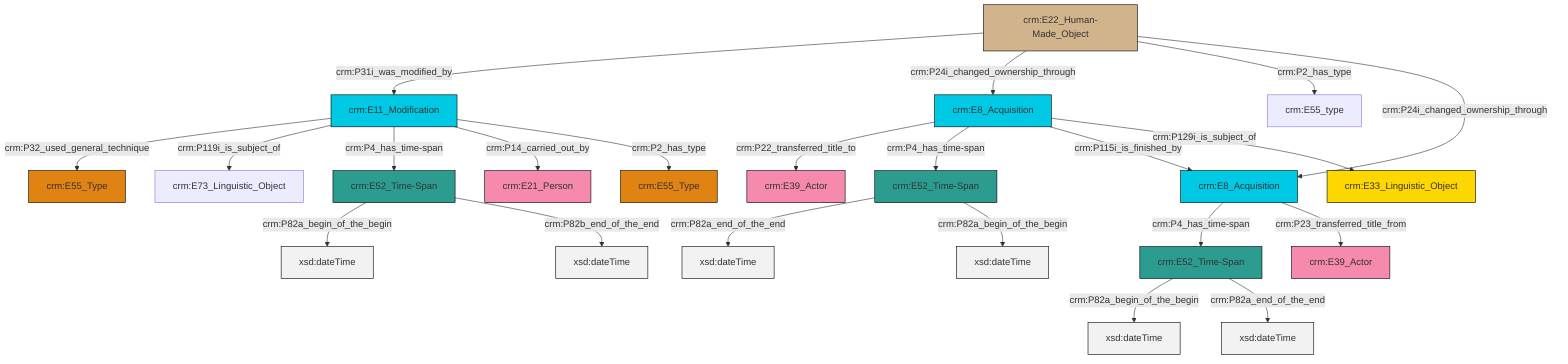 graph TD
classDef Literal fill:#f2f2f2,stroke:#000000;
classDef CRM_Entity fill:#FFFFFF,stroke:#000000;
classDef Temporal_Entity fill:#00C9E6, stroke:#000000;
classDef Type fill:#E18312, stroke:#000000;
classDef Time-Span fill:#2C9C91, stroke:#000000;
classDef Appellation fill:#FFEB7F, stroke:#000000;
classDef Place fill:#008836, stroke:#000000;
classDef Persistent_Item fill:#B266B2, stroke:#000000;
classDef Conceptual_Object fill:#FFD700, stroke:#000000;
classDef Physical_Thing fill:#D2B48C, stroke:#000000;
classDef Actor fill:#f58aad, stroke:#000000;
classDef PC_Classes fill:#4ce600, stroke:#000000;
classDef Multi fill:#cccccc,stroke:#000000;

0["crm:E8_Acquisition"]:::Temporal_Entity -->|crm:P22_transferred_title_to| 1["crm:E39_Actor"]:::Actor
2["crm:E22_Human-Made_Object"]:::Physical_Thing -->|crm:P31i_was_modified_by| 3["crm:E11_Modification"]:::Temporal_Entity
7["crm:E52_Time-Span"]:::Time-Span -->|crm:P82a_end_of_the_end| 8[xsd:dateTime]:::Literal
3["crm:E11_Modification"]:::Temporal_Entity -->|crm:P32_used_general_technique| 5["crm:E55_Type"]:::Type
0["crm:E8_Acquisition"]:::Temporal_Entity -->|crm:P4_has_time-span| 7["crm:E52_Time-Span"]:::Time-Span
3["crm:E11_Modification"]:::Temporal_Entity -->|crm:P119i_is_subject_of| 14["crm:E73_Linguistic_Object"]:::Default
2["crm:E22_Human-Made_Object"]:::Physical_Thing -->|crm:P24i_changed_ownership_through| 0["crm:E8_Acquisition"]:::Temporal_Entity
16["crm:E52_Time-Span"]:::Time-Span -->|crm:P82a_begin_of_the_begin| 17[xsd:dateTime]:::Literal
0["crm:E8_Acquisition"]:::Temporal_Entity -->|crm:P115i_is_finished_by| 18["crm:E8_Acquisition"]:::Temporal_Entity
16["crm:E52_Time-Span"]:::Time-Span -->|crm:P82a_end_of_the_end| 20[xsd:dateTime]:::Literal
18["crm:E8_Acquisition"]:::Temporal_Entity -->|crm:P4_has_time-span| 16["crm:E52_Time-Span"]:::Time-Span
2["crm:E22_Human-Made_Object"]:::Physical_Thing -->|crm:P2_has_type| 21["crm:E55_type"]:::Default
18["crm:E8_Acquisition"]:::Temporal_Entity -->|crm:P23_transferred_title_from| 11["crm:E39_Actor"]:::Actor
7["crm:E52_Time-Span"]:::Time-Span -->|crm:P82a_begin_of_the_begin| 26[xsd:dateTime]:::Literal
3["crm:E11_Modification"]:::Temporal_Entity -->|crm:P4_has_time-span| 27["crm:E52_Time-Span"]:::Time-Span
27["crm:E52_Time-Span"]:::Time-Span -->|crm:P82a_begin_of_the_begin| 28[xsd:dateTime]:::Literal
3["crm:E11_Modification"]:::Temporal_Entity -->|crm:P14_carried_out_by| 9["crm:E21_Person"]:::Actor
0["crm:E8_Acquisition"]:::Temporal_Entity -->|crm:P129i_is_subject_of| 30["crm:E33_Linguistic_Object"]:::Conceptual_Object
2["crm:E22_Human-Made_Object"]:::Physical_Thing -->|crm:P24i_changed_ownership_through| 18["crm:E8_Acquisition"]:::Temporal_Entity
27["crm:E52_Time-Span"]:::Time-Span -->|crm:P82b_end_of_the_end| 35[xsd:dateTime]:::Literal
3["crm:E11_Modification"]:::Temporal_Entity -->|crm:P2_has_type| 22["crm:E55_Type"]:::Type